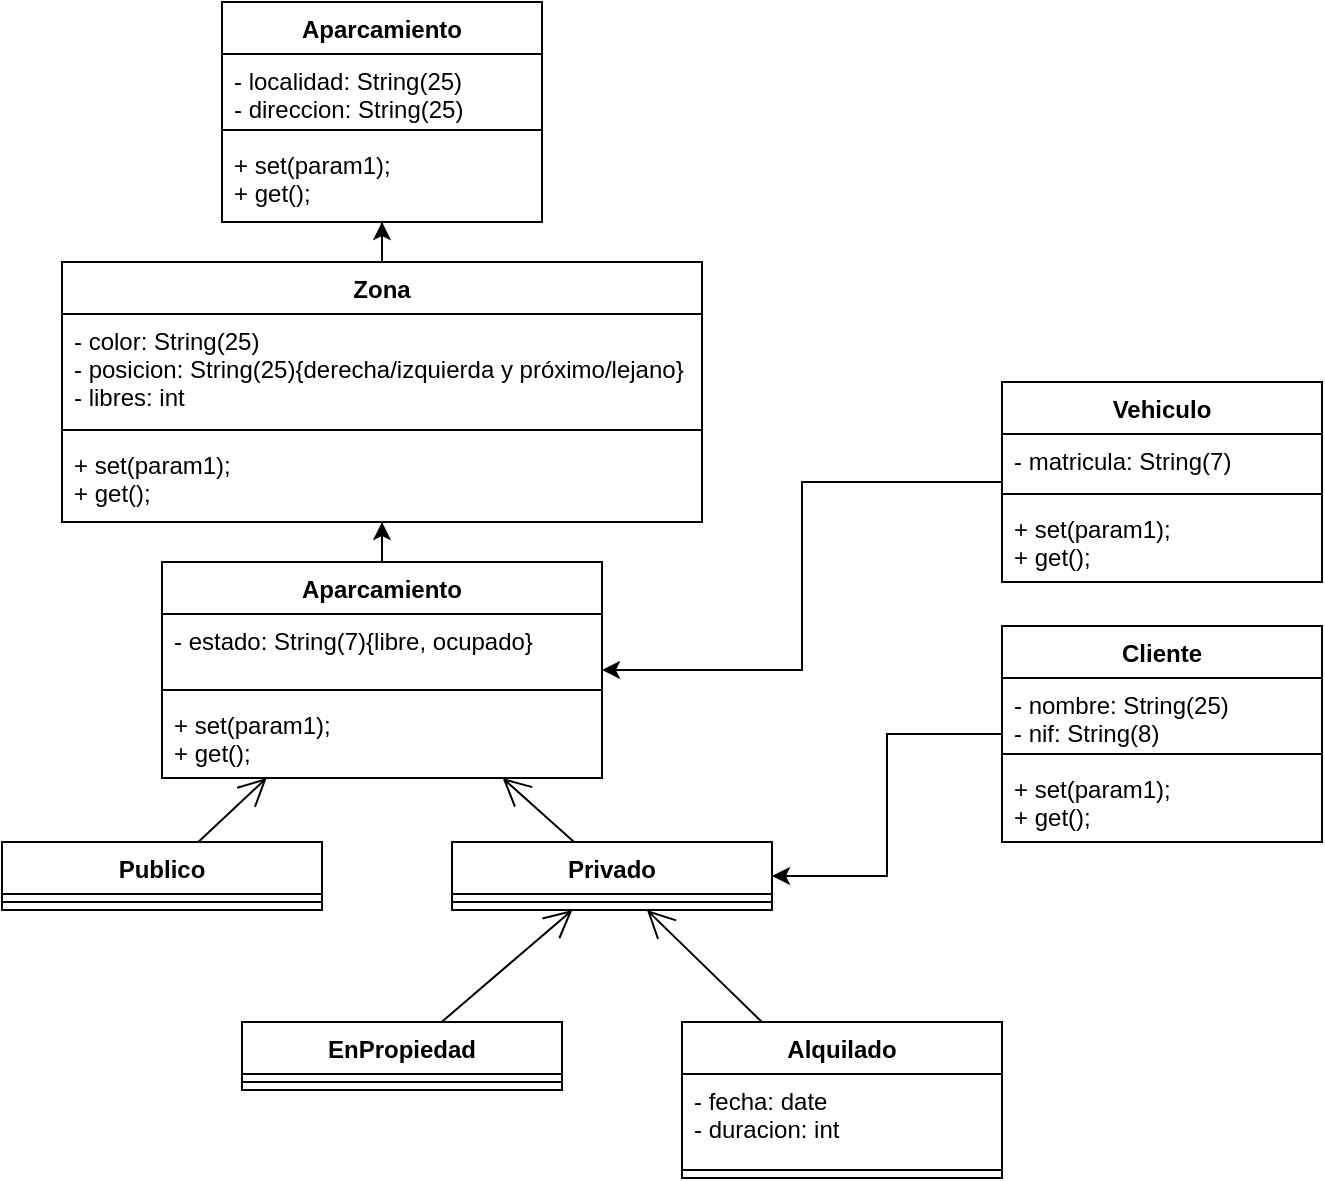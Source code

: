 <mxfile version="20.8.5" type="device"><diagram id="rYEp01RLB8r6Rk04UPrH" name="Page-1"><mxGraphModel dx="1619" dy="744" grid="1" gridSize="10" guides="1" tooltips="1" connect="1" arrows="1" fold="1" page="1" pageScale="1" pageWidth="850" pageHeight="1100" math="0" shadow="0"><root><mxCell id="0"/><mxCell id="1" parent="0"/><mxCell id="lQvnurU1iuSLYRyKLdY9-1" value="Aparcamiento" style="swimlane;fontStyle=1;align=center;verticalAlign=top;childLayout=stackLayout;horizontal=1;startSize=26;horizontalStack=0;resizeParent=1;resizeParentMax=0;resizeLast=0;collapsible=1;marginBottom=0;" vertex="1" parent="1"><mxGeometry x="230" y="20" width="160" height="110" as="geometry"/></mxCell><mxCell id="lQvnurU1iuSLYRyKLdY9-2" value="- localidad: String(25)&#10;- direccion: String(25)" style="text;strokeColor=none;fillColor=none;align=left;verticalAlign=top;spacingLeft=4;spacingRight=4;overflow=hidden;rotatable=0;points=[[0,0.5],[1,0.5]];portConstraint=eastwest;" vertex="1" parent="lQvnurU1iuSLYRyKLdY9-1"><mxGeometry y="26" width="160" height="34" as="geometry"/></mxCell><mxCell id="lQvnurU1iuSLYRyKLdY9-3" value="" style="line;strokeWidth=1;fillColor=none;align=left;verticalAlign=middle;spacingTop=-1;spacingLeft=3;spacingRight=3;rotatable=0;labelPosition=right;points=[];portConstraint=eastwest;strokeColor=inherit;" vertex="1" parent="lQvnurU1iuSLYRyKLdY9-1"><mxGeometry y="60" width="160" height="8" as="geometry"/></mxCell><mxCell id="lQvnurU1iuSLYRyKLdY9-4" value="+ set(param1);&#10;+ get();" style="text;strokeColor=none;fillColor=none;align=left;verticalAlign=top;spacingLeft=4;spacingRight=4;overflow=hidden;rotatable=0;points=[[0,0.5],[1,0.5]];portConstraint=eastwest;" vertex="1" parent="lQvnurU1iuSLYRyKLdY9-1"><mxGeometry y="68" width="160" height="42" as="geometry"/></mxCell><mxCell id="lQvnurU1iuSLYRyKLdY9-44" style="edgeStyle=orthogonalEdgeStyle;rounded=0;orthogonalLoop=1;jettySize=auto;html=1;" edge="1" parent="1" source="lQvnurU1iuSLYRyKLdY9-5" target="lQvnurU1iuSLYRyKLdY9-1"><mxGeometry relative="1" as="geometry"/></mxCell><mxCell id="lQvnurU1iuSLYRyKLdY9-5" value="Zona" style="swimlane;fontStyle=1;align=center;verticalAlign=top;childLayout=stackLayout;horizontal=1;startSize=26;horizontalStack=0;resizeParent=1;resizeParentMax=0;resizeLast=0;collapsible=1;marginBottom=0;" vertex="1" parent="1"><mxGeometry x="150" y="150" width="320" height="130" as="geometry"/></mxCell><mxCell id="lQvnurU1iuSLYRyKLdY9-6" value="- color: String(25)&#10;- posicion: String(25){derecha/izquierda y próximo/lejano}&#10;- libres: int" style="text;strokeColor=none;fillColor=none;align=left;verticalAlign=top;spacingLeft=4;spacingRight=4;overflow=hidden;rotatable=0;points=[[0,0.5],[1,0.5]];portConstraint=eastwest;" vertex="1" parent="lQvnurU1iuSLYRyKLdY9-5"><mxGeometry y="26" width="320" height="54" as="geometry"/></mxCell><mxCell id="lQvnurU1iuSLYRyKLdY9-7" value="" style="line;strokeWidth=1;fillColor=none;align=left;verticalAlign=middle;spacingTop=-1;spacingLeft=3;spacingRight=3;rotatable=0;labelPosition=right;points=[];portConstraint=eastwest;strokeColor=inherit;" vertex="1" parent="lQvnurU1iuSLYRyKLdY9-5"><mxGeometry y="80" width="320" height="8" as="geometry"/></mxCell><mxCell id="lQvnurU1iuSLYRyKLdY9-8" value="+ set(param1);&#10;+ get();" style="text;strokeColor=none;fillColor=none;align=left;verticalAlign=top;spacingLeft=4;spacingRight=4;overflow=hidden;rotatable=0;points=[[0,0.5],[1,0.5]];portConstraint=eastwest;" vertex="1" parent="lQvnurU1iuSLYRyKLdY9-5"><mxGeometry y="88" width="320" height="42" as="geometry"/></mxCell><mxCell id="lQvnurU1iuSLYRyKLdY9-43" style="edgeStyle=orthogonalEdgeStyle;rounded=0;orthogonalLoop=1;jettySize=auto;html=1;" edge="1" parent="1" source="lQvnurU1iuSLYRyKLdY9-9" target="lQvnurU1iuSLYRyKLdY9-5"><mxGeometry relative="1" as="geometry"/></mxCell><mxCell id="lQvnurU1iuSLYRyKLdY9-9" value="Aparcamiento" style="swimlane;fontStyle=1;align=center;verticalAlign=top;childLayout=stackLayout;horizontal=1;startSize=26;horizontalStack=0;resizeParent=1;resizeParentMax=0;resizeLast=0;collapsible=1;marginBottom=0;" vertex="1" parent="1"><mxGeometry x="200" y="300" width="220" height="108" as="geometry"/></mxCell><mxCell id="lQvnurU1iuSLYRyKLdY9-10" value="- estado: String(7){libre, ocupado}" style="text;strokeColor=none;fillColor=none;align=left;verticalAlign=top;spacingLeft=4;spacingRight=4;overflow=hidden;rotatable=0;points=[[0,0.5],[1,0.5]];portConstraint=eastwest;" vertex="1" parent="lQvnurU1iuSLYRyKLdY9-9"><mxGeometry y="26" width="220" height="34" as="geometry"/></mxCell><mxCell id="lQvnurU1iuSLYRyKLdY9-11" value="" style="line;strokeWidth=1;fillColor=none;align=left;verticalAlign=middle;spacingTop=-1;spacingLeft=3;spacingRight=3;rotatable=0;labelPosition=right;points=[];portConstraint=eastwest;strokeColor=inherit;" vertex="1" parent="lQvnurU1iuSLYRyKLdY9-9"><mxGeometry y="60" width="220" height="8" as="geometry"/></mxCell><mxCell id="lQvnurU1iuSLYRyKLdY9-12" value="+ set(param1);&#10;+ get();" style="text;strokeColor=none;fillColor=none;align=left;verticalAlign=top;spacingLeft=4;spacingRight=4;overflow=hidden;rotatable=0;points=[[0,0.5],[1,0.5]];portConstraint=eastwest;" vertex="1" parent="lQvnurU1iuSLYRyKLdY9-9"><mxGeometry y="68" width="220" height="40" as="geometry"/></mxCell><mxCell id="lQvnurU1iuSLYRyKLdY9-14" value="Publico" style="swimlane;fontStyle=1;align=center;verticalAlign=top;childLayout=stackLayout;horizontal=1;startSize=26;horizontalStack=0;resizeParent=1;resizeParentMax=0;resizeLast=0;collapsible=1;marginBottom=0;" vertex="1" parent="1"><mxGeometry x="120" y="440" width="160" height="34" as="geometry"/></mxCell><mxCell id="lQvnurU1iuSLYRyKLdY9-16" value="" style="line;strokeWidth=1;fillColor=none;align=left;verticalAlign=middle;spacingTop=-1;spacingLeft=3;spacingRight=3;rotatable=0;labelPosition=right;points=[];portConstraint=eastwest;strokeColor=inherit;" vertex="1" parent="lQvnurU1iuSLYRyKLdY9-14"><mxGeometry y="26" width="160" height="8" as="geometry"/></mxCell><mxCell id="lQvnurU1iuSLYRyKLdY9-22" value="EnPropiedad" style="swimlane;fontStyle=1;align=center;verticalAlign=top;childLayout=stackLayout;horizontal=1;startSize=26;horizontalStack=0;resizeParent=1;resizeParentMax=0;resizeLast=0;collapsible=1;marginBottom=0;" vertex="1" parent="1"><mxGeometry x="240" y="530" width="160" height="34" as="geometry"/></mxCell><mxCell id="lQvnurU1iuSLYRyKLdY9-24" value="" style="line;strokeWidth=1;fillColor=none;align=left;verticalAlign=middle;spacingTop=-1;spacingLeft=3;spacingRight=3;rotatable=0;labelPosition=right;points=[];portConstraint=eastwest;strokeColor=inherit;" vertex="1" parent="lQvnurU1iuSLYRyKLdY9-22"><mxGeometry y="26" width="160" height="8" as="geometry"/></mxCell><mxCell id="lQvnurU1iuSLYRyKLdY9-26" value="Alquilado" style="swimlane;fontStyle=1;align=center;verticalAlign=top;childLayout=stackLayout;horizontal=1;startSize=26;horizontalStack=0;resizeParent=1;resizeParentMax=0;resizeLast=0;collapsible=1;marginBottom=0;" vertex="1" parent="1"><mxGeometry x="460" y="530" width="160" height="78" as="geometry"/></mxCell><mxCell id="lQvnurU1iuSLYRyKLdY9-27" value="- fecha: date&#10;- duracion: int" style="text;strokeColor=none;fillColor=none;align=left;verticalAlign=top;spacingLeft=4;spacingRight=4;overflow=hidden;rotatable=0;points=[[0,0.5],[1,0.5]];portConstraint=eastwest;" vertex="1" parent="lQvnurU1iuSLYRyKLdY9-26"><mxGeometry y="26" width="160" height="44" as="geometry"/></mxCell><mxCell id="lQvnurU1iuSLYRyKLdY9-28" value="" style="line;strokeWidth=1;fillColor=none;align=left;verticalAlign=middle;spacingTop=-1;spacingLeft=3;spacingRight=3;rotatable=0;labelPosition=right;points=[];portConstraint=eastwest;strokeColor=inherit;" vertex="1" parent="lQvnurU1iuSLYRyKLdY9-26"><mxGeometry y="70" width="160" height="8" as="geometry"/></mxCell><mxCell id="lQvnurU1iuSLYRyKLdY9-30" value="Privado" style="swimlane;fontStyle=1;align=center;verticalAlign=top;childLayout=stackLayout;horizontal=1;startSize=26;horizontalStack=0;resizeParent=1;resizeParentMax=0;resizeLast=0;collapsible=1;marginBottom=0;" vertex="1" parent="1"><mxGeometry x="345" y="440" width="160" height="34" as="geometry"/></mxCell><mxCell id="lQvnurU1iuSLYRyKLdY9-32" value="" style="line;strokeWidth=1;fillColor=none;align=left;verticalAlign=middle;spacingTop=-1;spacingLeft=3;spacingRight=3;rotatable=0;labelPosition=right;points=[];portConstraint=eastwest;strokeColor=inherit;" vertex="1" parent="lQvnurU1iuSLYRyKLdY9-30"><mxGeometry y="26" width="160" height="8" as="geometry"/></mxCell><mxCell id="lQvnurU1iuSLYRyKLdY9-39" style="edgeStyle=orthogonalEdgeStyle;rounded=0;orthogonalLoop=1;jettySize=auto;html=1;" edge="1" parent="1" source="lQvnurU1iuSLYRyKLdY9-34" target="lQvnurU1iuSLYRyKLdY9-30"><mxGeometry relative="1" as="geometry"/></mxCell><mxCell id="lQvnurU1iuSLYRyKLdY9-34" value="Cliente" style="swimlane;fontStyle=1;align=center;verticalAlign=top;childLayout=stackLayout;horizontal=1;startSize=26;horizontalStack=0;resizeParent=1;resizeParentMax=0;resizeLast=0;collapsible=1;marginBottom=0;" vertex="1" parent="1"><mxGeometry x="620" y="332" width="160" height="108" as="geometry"/></mxCell><mxCell id="lQvnurU1iuSLYRyKLdY9-35" value="- nombre: String(25)&#10;- nif: String(8)" style="text;strokeColor=none;fillColor=none;align=left;verticalAlign=top;spacingLeft=4;spacingRight=4;overflow=hidden;rotatable=0;points=[[0,0.5],[1,0.5]];portConstraint=eastwest;" vertex="1" parent="lQvnurU1iuSLYRyKLdY9-34"><mxGeometry y="26" width="160" height="34" as="geometry"/></mxCell><mxCell id="lQvnurU1iuSLYRyKLdY9-36" value="" style="line;strokeWidth=1;fillColor=none;align=left;verticalAlign=middle;spacingTop=-1;spacingLeft=3;spacingRight=3;rotatable=0;labelPosition=right;points=[];portConstraint=eastwest;strokeColor=inherit;" vertex="1" parent="lQvnurU1iuSLYRyKLdY9-34"><mxGeometry y="60" width="160" height="8" as="geometry"/></mxCell><mxCell id="lQvnurU1iuSLYRyKLdY9-37" value="+ set(param1);&#10;+ get();" style="text;strokeColor=none;fillColor=none;align=left;verticalAlign=top;spacingLeft=4;spacingRight=4;overflow=hidden;rotatable=0;points=[[0,0.5],[1,0.5]];portConstraint=eastwest;" vertex="1" parent="lQvnurU1iuSLYRyKLdY9-34"><mxGeometry y="68" width="160" height="40" as="geometry"/></mxCell><mxCell id="lQvnurU1iuSLYRyKLdY9-40" value="" style="endArrow=open;endFill=1;endSize=12;html=1;rounded=0;" edge="1" parent="1" source="lQvnurU1iuSLYRyKLdY9-30" target="lQvnurU1iuSLYRyKLdY9-9"><mxGeometry width="160" relative="1" as="geometry"><mxPoint x="450" y="510" as="sourcePoint"/><mxPoint x="610" y="510" as="targetPoint"/></mxGeometry></mxCell><mxCell id="lQvnurU1iuSLYRyKLdY9-41" value="" style="endArrow=open;endFill=1;endSize=12;html=1;rounded=0;" edge="1" parent="1" source="lQvnurU1iuSLYRyKLdY9-14" target="lQvnurU1iuSLYRyKLdY9-9"><mxGeometry width="160" relative="1" as="geometry"><mxPoint x="460" y="380" as="sourcePoint"/><mxPoint x="620" y="380" as="targetPoint"/></mxGeometry></mxCell><mxCell id="lQvnurU1iuSLYRyKLdY9-45" value="" style="endArrow=open;endFill=1;endSize=12;html=1;rounded=0;" edge="1" parent="1" source="lQvnurU1iuSLYRyKLdY9-22" target="lQvnurU1iuSLYRyKLdY9-30"><mxGeometry width="160" relative="1" as="geometry"><mxPoint x="460" y="380" as="sourcePoint"/><mxPoint x="620" y="380" as="targetPoint"/></mxGeometry></mxCell><mxCell id="lQvnurU1iuSLYRyKLdY9-46" value="" style="endArrow=open;endFill=1;endSize=12;html=1;rounded=0;" edge="1" parent="1" source="lQvnurU1iuSLYRyKLdY9-26" target="lQvnurU1iuSLYRyKLdY9-30"><mxGeometry width="160" relative="1" as="geometry"><mxPoint x="460" y="380" as="sourcePoint"/><mxPoint x="620" y="380" as="targetPoint"/></mxGeometry></mxCell><mxCell id="lQvnurU1iuSLYRyKLdY9-52" style="edgeStyle=orthogonalEdgeStyle;rounded=0;orthogonalLoop=1;jettySize=auto;html=1;" edge="1" parent="1" source="lQvnurU1iuSLYRyKLdY9-47" target="lQvnurU1iuSLYRyKLdY9-9"><mxGeometry relative="1" as="geometry"/></mxCell><mxCell id="lQvnurU1iuSLYRyKLdY9-47" value="Vehiculo" style="swimlane;fontStyle=1;align=center;verticalAlign=top;childLayout=stackLayout;horizontal=1;startSize=26;horizontalStack=0;resizeParent=1;resizeParentMax=0;resizeLast=0;collapsible=1;marginBottom=0;" vertex="1" parent="1"><mxGeometry x="620" y="210" width="160" height="100" as="geometry"/></mxCell><mxCell id="lQvnurU1iuSLYRyKLdY9-48" value="- matricula: String(7)" style="text;strokeColor=none;fillColor=none;align=left;verticalAlign=top;spacingLeft=4;spacingRight=4;overflow=hidden;rotatable=0;points=[[0,0.5],[1,0.5]];portConstraint=eastwest;" vertex="1" parent="lQvnurU1iuSLYRyKLdY9-47"><mxGeometry y="26" width="160" height="26" as="geometry"/></mxCell><mxCell id="lQvnurU1iuSLYRyKLdY9-49" value="" style="line;strokeWidth=1;fillColor=none;align=left;verticalAlign=middle;spacingTop=-1;spacingLeft=3;spacingRight=3;rotatable=0;labelPosition=right;points=[];portConstraint=eastwest;strokeColor=inherit;" vertex="1" parent="lQvnurU1iuSLYRyKLdY9-47"><mxGeometry y="52" width="160" height="8" as="geometry"/></mxCell><mxCell id="lQvnurU1iuSLYRyKLdY9-50" value="+ set(param1);&#10;+ get();" style="text;strokeColor=none;fillColor=none;align=left;verticalAlign=top;spacingLeft=4;spacingRight=4;overflow=hidden;rotatable=0;points=[[0,0.5],[1,0.5]];portConstraint=eastwest;" vertex="1" parent="lQvnurU1iuSLYRyKLdY9-47"><mxGeometry y="60" width="160" height="40" as="geometry"/></mxCell></root></mxGraphModel></diagram></mxfile>